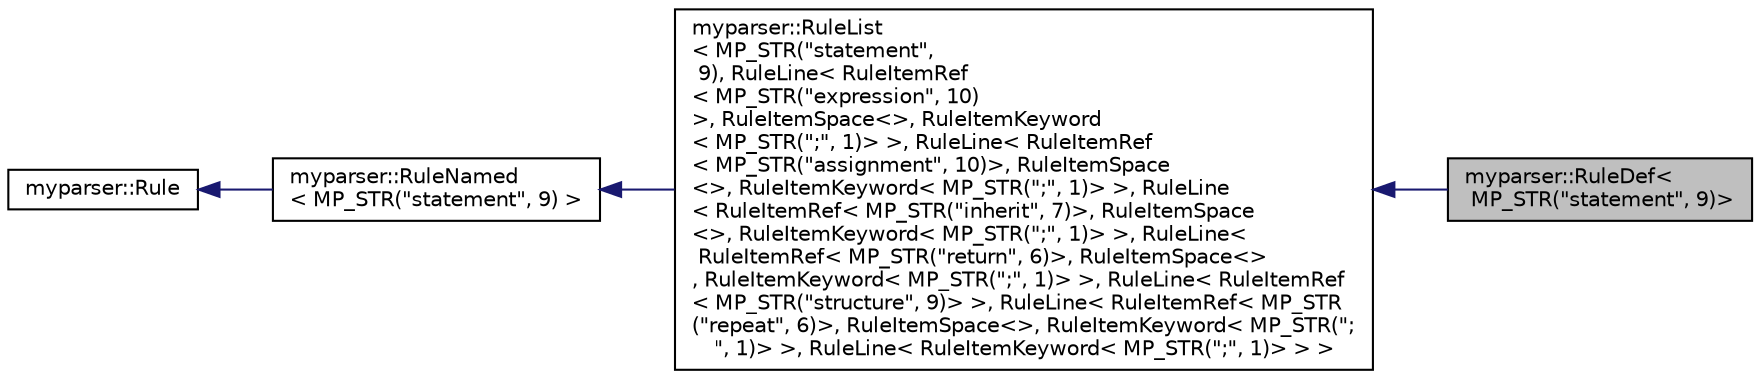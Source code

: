 digraph "myparser::RuleDef&lt; MP_STR(&quot;statement&quot;, 9)&gt;"
{
  edge [fontname="Helvetica",fontsize="10",labelfontname="Helvetica",labelfontsize="10"];
  node [fontname="Helvetica",fontsize="10",shape=record];
  rankdir="LR";
  Node1 [label="myparser::RuleDef\<\l MP_STR(\"statement\", 9)\>",height=0.2,width=0.4,color="black", fillcolor="grey75", style="filled" fontcolor="black"];
  Node2 -> Node1 [dir="back",color="midnightblue",fontsize="10",style="solid",fontname="Helvetica"];
  Node2 [label="myparser::RuleList\l\< MP_STR(\"statement\",\l 9), RuleLine\< RuleItemRef\l\< MP_STR(\"expression\", 10)\l\>, RuleItemSpace\<\>, RuleItemKeyword\l\< MP_STR(\";\", 1)\> \>, RuleLine\< RuleItemRef\l\< MP_STR(\"assignment\", 10)\>, RuleItemSpace\l\<\>, RuleItemKeyword\< MP_STR(\";\", 1)\> \>, RuleLine\l\< RuleItemRef\< MP_STR(\"inherit\", 7)\>, RuleItemSpace\l\<\>, RuleItemKeyword\< MP_STR(\";\", 1)\> \>, RuleLine\<\l RuleItemRef\< MP_STR(\"return\", 6)\>, RuleItemSpace\<\>\l, RuleItemKeyword\< MP_STR(\";\", 1)\> \>, RuleLine\< RuleItemRef\l\< MP_STR(\"structure\", 9)\> \>, RuleLine\< RuleItemRef\< MP_STR\l(\"repeat\", 6)\>, RuleItemSpace\<\>, RuleItemKeyword\< MP_STR(\";\l\", 1)\> \>, RuleLine\< RuleItemKeyword\< MP_STR(\";\", 1)\> \> \>",height=0.2,width=0.4,color="black", fillcolor="white", style="filled",URL="$classmyparser_1_1RuleList.html"];
  Node3 -> Node2 [dir="back",color="midnightblue",fontsize="10",style="solid",fontname="Helvetica"];
  Node3 [label="myparser::RuleNamed\l\< MP_STR(\"statement\", 9) \>",height=0.2,width=0.4,color="black", fillcolor="white", style="filled",URL="$classmyparser_1_1RuleNamed.html"];
  Node4 -> Node3 [dir="back",color="midnightblue",fontsize="10",style="solid",fontname="Helvetica"];
  Node4 [label="myparser::Rule",height=0.2,width=0.4,color="black", fillcolor="white", style="filled",URL="$classmyparser_1_1Rule.html"];
}
